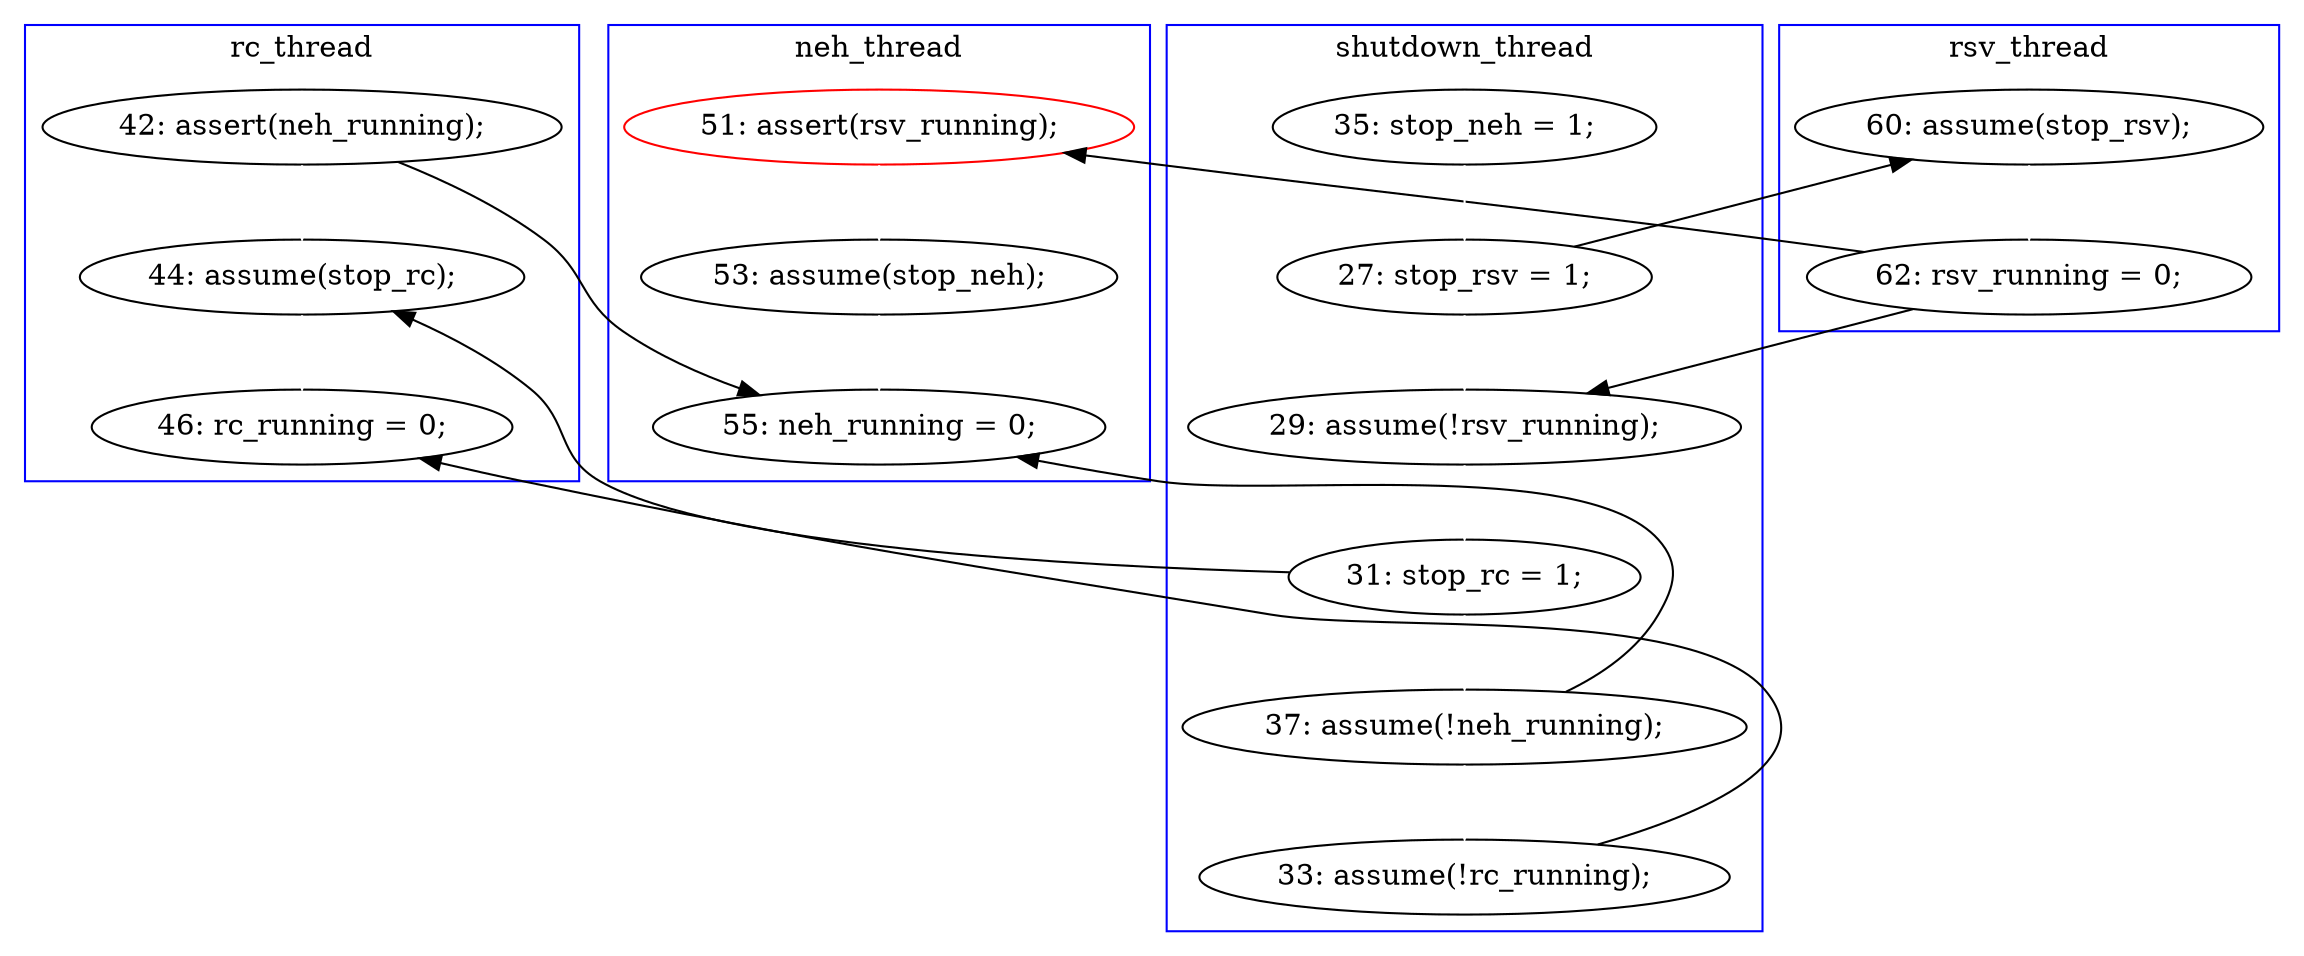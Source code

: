 digraph Counterexample {
	11 -> 30 [color = black, style = solid, constraint = false]
	20 -> 21 [color = black, style = solid, constraint = false]
	20 -> 23 [color = black, style = solid, constraint = false]
	11 -> 35 [color = white, style = solid]
	16 -> 17 [color = white, style = solid]
	17 -> 21 [color = white, style = solid]
	27 -> 30 [color = black, style = solid, constraint = false]
	17 -> 18 [color = black, style = solid, constraint = false]
	25 -> 30 [color = white, style = solid]
	21 -> 22 [color = white, style = solid]
	23 -> 25 [color = white, style = solid]
	22 -> 27 [color = white, style = solid]
	35 -> 37 [color = white, style = solid]
	18 -> 20 [color = white, style = solid]
	28 -> 37 [color = black, style = solid, constraint = false]
	22 -> 35 [color = black, style = solid, constraint = false]
	27 -> 28 [color = white, style = solid]
	subgraph cluster3 {
		label = neh_thread
		color = blue
		25  [label = "53: assume(stop_neh);"]
		30  [label = "55: neh_running = 0;"]
		23  [label = "51: assert(rsv_running);", color = red]
	}
	subgraph cluster4 {
		label = rsv_thread
		color = blue
		18  [label = "60: assume(stop_rsv);"]
		20  [label = "62: rsv_running = 0;"]
	}
	subgraph cluster2 {
		label = rc_thread
		color = blue
		11  [label = "42: assert(neh_running);"]
		37  [label = "46: rc_running = 0;"]
		35  [label = "44: assume(stop_rc);"]
	}
	subgraph cluster1 {
		label = shutdown_thread
		color = blue
		22  [label = "31: stop_rc = 1;"]
		21  [label = "29: assume(!rsv_running);"]
		27  [label = "37: assume(!neh_running);"]
		16  [label = "35: stop_neh = 1;"]
		28  [label = "33: assume(!rc_running);"]
		17  [label = "27: stop_rsv = 1;"]
	}
}